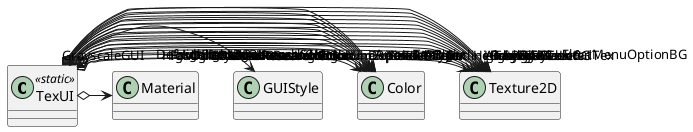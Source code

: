 @startuml
class TexUI <<static>> {
}
TexUI o-> "TitleBGTex" Texture2D
TexUI o-> "HighlightTex" Texture2D
TexUI o-> "HighlightSelectedTex" Texture2D
TexUI o-> "ArrowTexRight" Texture2D
TexUI o-> "ArrowTexLeft" Texture2D
TexUI o-> "WinExpandWidget" Texture2D
TexUI o-> "ArrowTex" Texture2D
TexUI o-> "RotLeftTex" Texture2D
TexUI o-> "RotRightTex" Texture2D
TexUI o-> "GrayBg" Texture2D
TexUI o-> "AvailResearchColor" Color
TexUI o-> "ActiveResearchColor" Color
TexUI o-> "FinishedResearchColor" Color
TexUI o-> "LockedResearchColor" Color
TexUI o-> "RelatedResearchColor" Color
TexUI o-> "HighlightBgResearchColor" Color
TexUI o-> "HighlightBorderResearchColor" Color
TexUI o-> "DefaultBorderResearchColor" Color
TexUI o-> "DefaultLineResearchColor" Color
TexUI o-> "HighlightLineResearchColor" Color
TexUI o-> "DependencyOutlineResearchColor" Color
TexUI o-> "FastFillTex" Texture2D
TexUI o-> "FastFillStyle" GUIStyle
TexUI o-> "TextBGBlack" Texture2D
TexUI o-> "GrayTextBG" Texture2D
TexUI o-> "FloatMenuOptionBG" Texture2D
TexUI o-> "GrayscaleGUI" Material
@enduml

